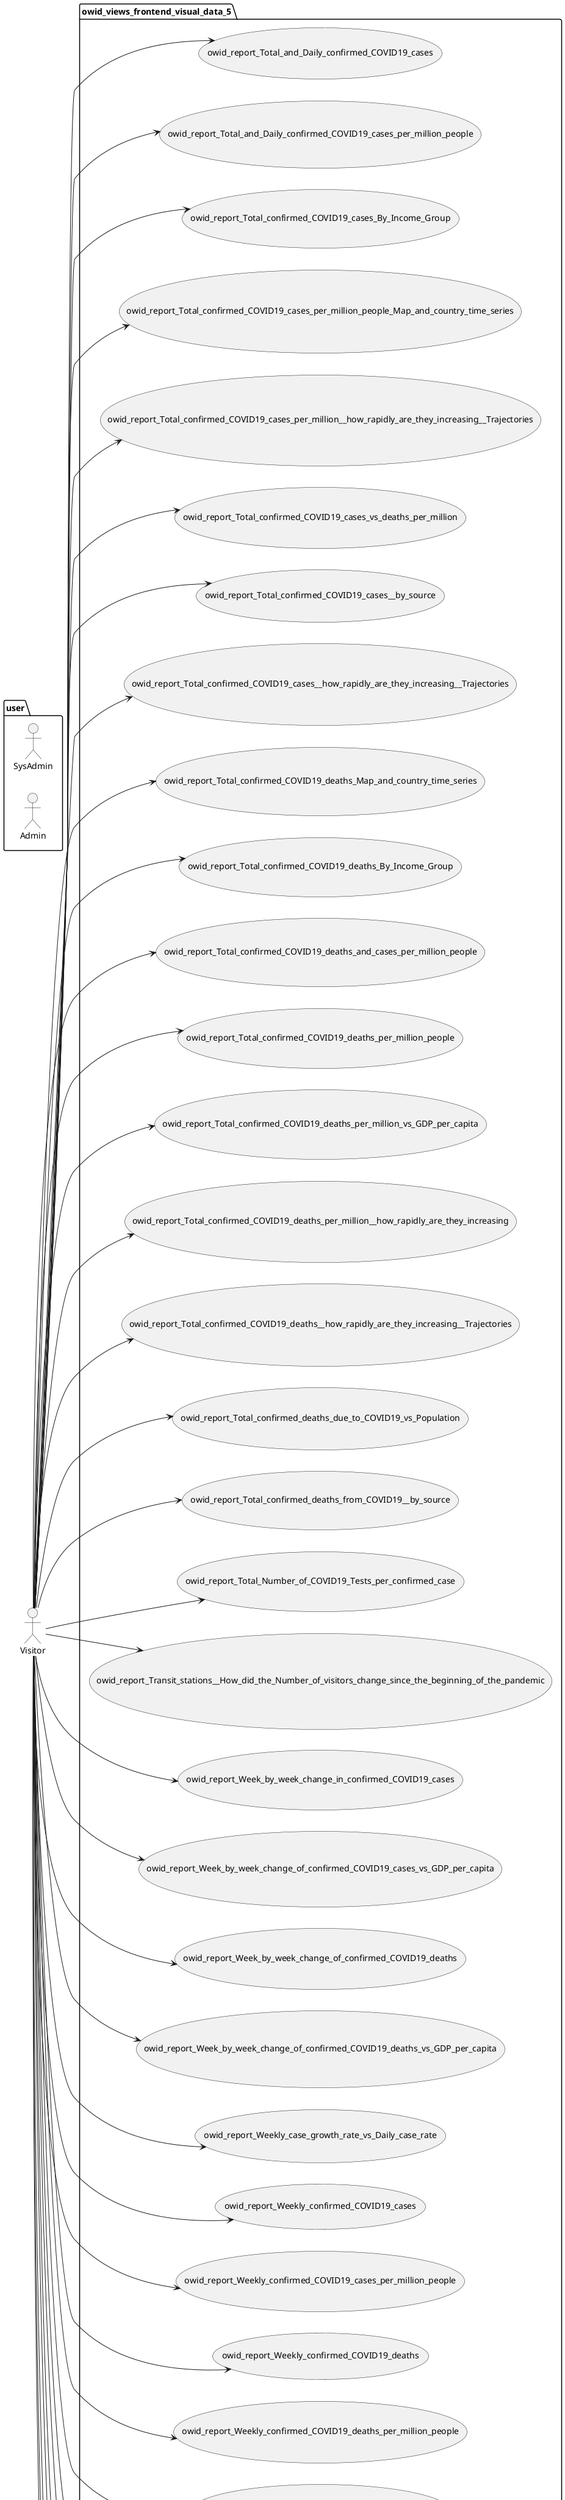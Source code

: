 @startuml
left to right direction
actor Visitor as vu
package user {
	actor SysAdmin as su
	actor Admin as au
}
package owid_views_frontend_visual_data_5 {
    usecase owid_report_Total_and_Daily_confirmed_COVID19_cases as UC321
    usecase owid_report_Total_and_Daily_confirmed_COVID19_cases_per_million_people as UC322
    usecase owid_report_Total_confirmed_COVID19_cases_By_Income_Group as UC323
    usecase owid_report_Total_confirmed_COVID19_cases_per_million_people_Map_and_country_time_series as UC324
    usecase owid_report_Total_confirmed_COVID19_cases_per_million__how_rapidly_are_they_increasing__Trajectories as UC325
    usecase owid_report_Total_confirmed_COVID19_cases_vs_deaths_per_million as UC326
    usecase owid_report_Total_confirmed_COVID19_cases__by_source as UC327
    usecase owid_report_Total_confirmed_COVID19_cases__how_rapidly_are_they_increasing__Trajectories as UC328
    usecase owid_report_Total_confirmed_COVID19_deaths_Map_and_country_time_series as UC329
    usecase owid_report_Total_confirmed_COVID19_deaths_By_Income_Group as UC330
    usecase owid_report_Total_confirmed_COVID19_deaths_and_cases_per_million_people as UC331
    usecase owid_report_Total_confirmed_COVID19_deaths_per_million_people as UC332
    usecase owid_report_Total_confirmed_COVID19_deaths_per_million_vs_GDP_per_capita as UC333
    usecase owid_report_Total_confirmed_COVID19_deaths_per_million__how_rapidly_are_they_increasing as UC334
    usecase owid_report_Total_confirmed_COVID19_deaths__how_rapidly_are_they_increasing__Trajectories as UC335
    usecase owid_report_Total_confirmed_deaths_due_to_COVID19_vs_Population as UC336
    usecase owid_report_Total_confirmed_deaths_from_COVID19__by_source as UC337
    usecase owid_report_Total_Number_of_COVID19_Tests_per_confirmed_case as UC338
    usecase owid_report_Transit_stations__How_did_the_Number_of_visitors_change_since_the_beginning_of_the_pandemic as UC339
    usecase owid_report_Week_by_week_change_in_confirmed_COVID19_cases as UC340
    usecase owid_report_Week_by_week_change_of_confirmed_COVID19_cases_vs_GDP_per_capita as UC341
    usecase owid_report_Week_by_week_change_of_confirmed_COVID19_deaths as UC342
    usecase owid_report_Week_by_week_change_of_confirmed_COVID19_deaths_vs_GDP_per_capita as UC343
    usecase owid_report_Weekly_case_growth_rate_vs_Daily_case_rate as UC344
    usecase owid_report_Weekly_confirmed_COVID19_cases as UC345
    usecase owid_report_Weekly_confirmed_COVID19_cases_per_million_people as UC346
    usecase owid_report_Weekly_confirmed_COVID19_deaths as UC347
    usecase owid_report_Weekly_confirmed_COVID19_deaths_per_million_people as UC348
    usecase owid_report_Weekly_death_growth_rate_vs_Daily_death_rate as UC349
    usecase owid_report_Weekly_new_ICU_admissions_for_COVID19 as UC350
    usecase owid_report_Weekly_new_ICU_admissions_for_COVID19_per_million as UC351
    usecase owid_report_Weekly_new_hospital_admissions_for_COVID19 as UC352
    usecase owid_report_Weekly_new_hospital_admissions_for_COVID19_per_million as UC353
    usecase owid_report_Which_countries_do_COVID19_contact_tracing as UC354
    usecase owid_report_Workplace_closures_during_the_COVID19_pandemic as UC355
    usecase owid_report_Workplaces_How_did_the_Number_of_visitors_change_since_the_beginning_of_the_pandemic as UC356
}
vu --> UC321
vu --> UC322
vu --> UC323
vu --> UC324
vu --> UC325
vu --> UC326
vu --> UC327
vu --> UC328
vu --> UC329
vu --> UC330
vu --> UC331
vu --> UC332
vu --> UC333
vu --> UC334
vu --> UC335
vu --> UC336
vu --> UC337
vu --> UC338
vu --> UC339
vu --> UC340
vu --> UC341
vu --> UC342
vu --> UC343
vu --> UC344
vu --> UC345
vu --> UC346
vu --> UC347
vu --> UC348
vu --> UC349
vu --> UC350
vu --> UC351
vu --> UC352
vu --> UC353
vu --> UC354
vu --> UC355
vu --> UC356
@enduml
